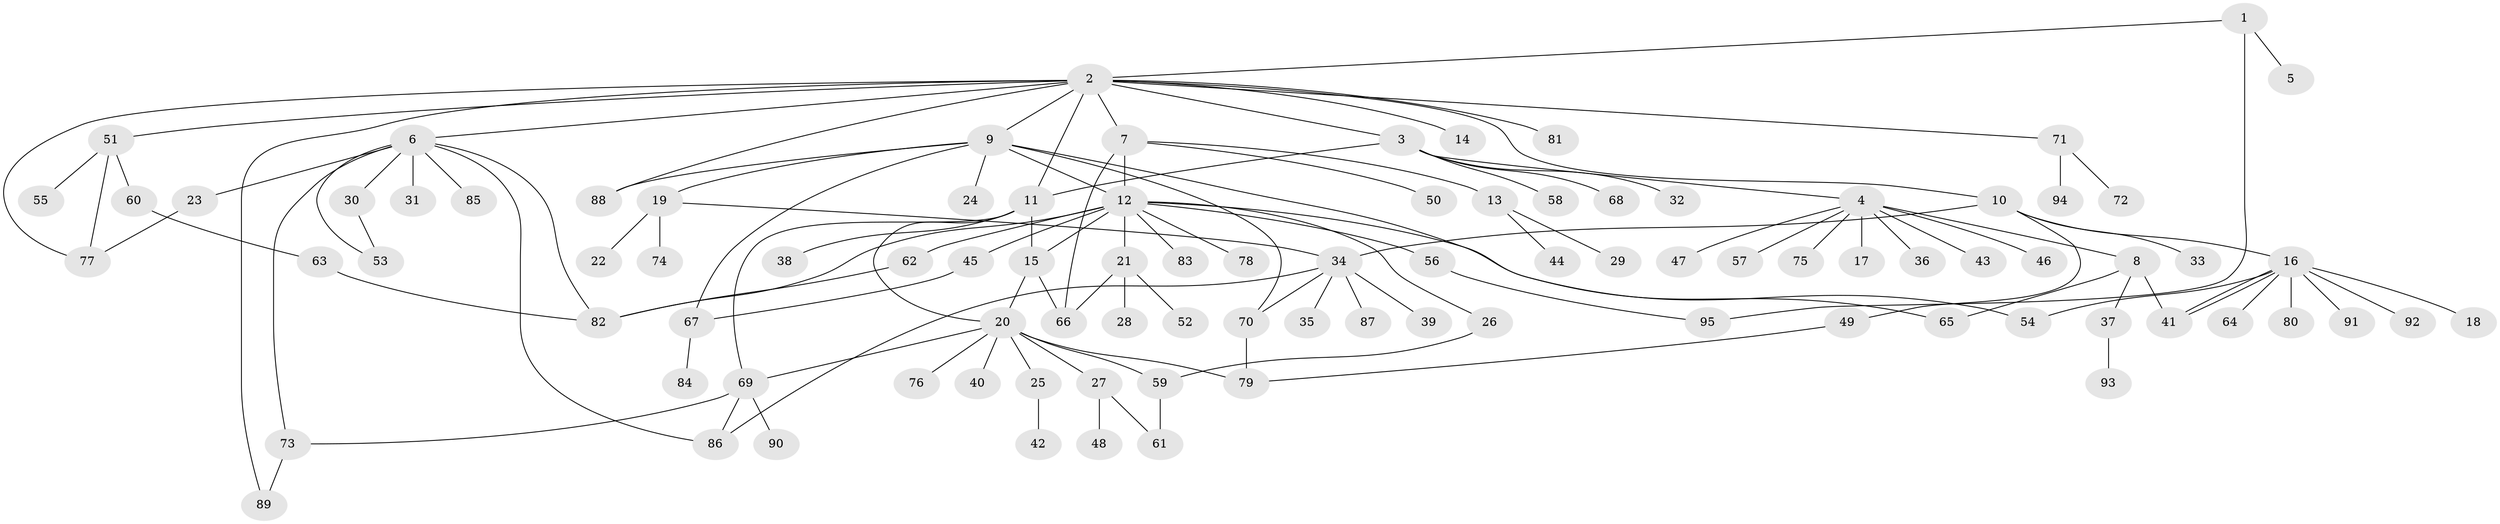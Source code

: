 // coarse degree distribution, {3: 0.11940298507462686, 12: 0.014925373134328358, 5: 0.029850746268656716, 8: 0.04477611940298507, 1: 0.43283582089552236, 4: 0.11940298507462686, 7: 0.029850746268656716, 11: 0.014925373134328358, 2: 0.1791044776119403, 6: 0.014925373134328358}
// Generated by graph-tools (version 1.1) at 2025/50/03/04/25 22:50:41]
// undirected, 95 vertices, 124 edges
graph export_dot {
  node [color=gray90,style=filled];
  1;
  2;
  3;
  4;
  5;
  6;
  7;
  8;
  9;
  10;
  11;
  12;
  13;
  14;
  15;
  16;
  17;
  18;
  19;
  20;
  21;
  22;
  23;
  24;
  25;
  26;
  27;
  28;
  29;
  30;
  31;
  32;
  33;
  34;
  35;
  36;
  37;
  38;
  39;
  40;
  41;
  42;
  43;
  44;
  45;
  46;
  47;
  48;
  49;
  50;
  51;
  52;
  53;
  54;
  55;
  56;
  57;
  58;
  59;
  60;
  61;
  62;
  63;
  64;
  65;
  66;
  67;
  68;
  69;
  70;
  71;
  72;
  73;
  74;
  75;
  76;
  77;
  78;
  79;
  80;
  81;
  82;
  83;
  84;
  85;
  86;
  87;
  88;
  89;
  90;
  91;
  92;
  93;
  94;
  95;
  1 -- 2;
  1 -- 5;
  1 -- 95;
  2 -- 3;
  2 -- 6;
  2 -- 7;
  2 -- 9;
  2 -- 10;
  2 -- 11;
  2 -- 14;
  2 -- 51;
  2 -- 71;
  2 -- 77;
  2 -- 81;
  2 -- 88;
  2 -- 89;
  3 -- 4;
  3 -- 11;
  3 -- 32;
  3 -- 58;
  3 -- 68;
  4 -- 8;
  4 -- 17;
  4 -- 36;
  4 -- 43;
  4 -- 46;
  4 -- 47;
  4 -- 57;
  4 -- 75;
  6 -- 23;
  6 -- 30;
  6 -- 31;
  6 -- 53;
  6 -- 73;
  6 -- 82;
  6 -- 85;
  6 -- 86;
  7 -- 12;
  7 -- 13;
  7 -- 50;
  7 -- 66;
  8 -- 37;
  8 -- 41;
  8 -- 65;
  9 -- 12;
  9 -- 19;
  9 -- 24;
  9 -- 65;
  9 -- 67;
  9 -- 70;
  9 -- 88;
  10 -- 16;
  10 -- 33;
  10 -- 34;
  10 -- 49;
  11 -- 15;
  11 -- 20;
  11 -- 38;
  11 -- 69;
  12 -- 15;
  12 -- 21;
  12 -- 26;
  12 -- 45;
  12 -- 54;
  12 -- 56;
  12 -- 62;
  12 -- 78;
  12 -- 82;
  12 -- 83;
  13 -- 29;
  13 -- 44;
  15 -- 20;
  15 -- 66;
  16 -- 18;
  16 -- 41;
  16 -- 41;
  16 -- 54;
  16 -- 64;
  16 -- 80;
  16 -- 91;
  16 -- 92;
  19 -- 22;
  19 -- 34;
  19 -- 74;
  20 -- 25;
  20 -- 27;
  20 -- 40;
  20 -- 59;
  20 -- 69;
  20 -- 76;
  20 -- 79;
  21 -- 28;
  21 -- 52;
  21 -- 66;
  23 -- 77;
  25 -- 42;
  26 -- 59;
  27 -- 48;
  27 -- 61;
  30 -- 53;
  34 -- 35;
  34 -- 39;
  34 -- 70;
  34 -- 86;
  34 -- 87;
  37 -- 93;
  45 -- 67;
  49 -- 79;
  51 -- 55;
  51 -- 60;
  51 -- 77;
  56 -- 95;
  59 -- 61;
  60 -- 63;
  62 -- 82;
  63 -- 82;
  67 -- 84;
  69 -- 73;
  69 -- 86;
  69 -- 90;
  70 -- 79;
  71 -- 72;
  71 -- 94;
  73 -- 89;
}
